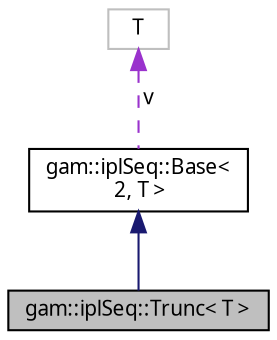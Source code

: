 digraph "gam::iplSeq::Trunc&lt; T &gt;"
{
 // LATEX_PDF_SIZE
  bgcolor="transparent";
  edge [fontname="FreeSans.ttf",fontsize="10",labelfontname="FreeSans.ttf",labelfontsize="10"];
  node [fontname="FreeSans.ttf",fontsize="10",shape=record];
  Node1 [label="gam::iplSeq::Trunc\< T \>",height=0.2,width=0.4,color="black", fillcolor="grey75", style="filled", fontcolor="black",tooltip="Truncating sequence interpolation strategy."];
  Node2 -> Node1 [dir="back",color="midnightblue",fontsize="10",style="solid",fontname="FreeSans.ttf"];
  Node2 [label="gam::iplSeq::Base\<\l 2, T \>",height=0.2,width=0.4,color="black",URL="$structgam_1_1ipl_seq_1_1_base.html",tooltip=" "];
  Node3 -> Node2 [dir="back",color="darkorchid3",fontsize="10",style="dashed",label=" v" ,fontname="FreeSans.ttf"];
  Node3 [label="T",height=0.2,width=0.4,color="grey75",tooltip=" "];
}
